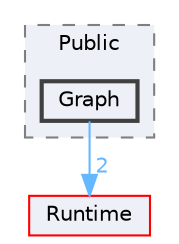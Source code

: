 digraph "Graph"
{
 // INTERACTIVE_SVG=YES
 // LATEX_PDF_SIZE
  bgcolor="transparent";
  edge [fontname=Helvetica,fontsize=10,labelfontname=Helvetica,labelfontsize=10];
  node [fontname=Helvetica,fontsize=10,shape=box,height=0.2,width=0.4];
  compound=true
  subgraph clusterdir_d648a13db9274bdc4841efe443a96b2c {
    graph [ bgcolor="#edf0f7", pencolor="grey50", label="Public", fontname=Helvetica,fontsize=10 style="filled,dashed", URL="dir_d648a13db9274bdc4841efe443a96b2c.html",tooltip=""]
  dir_18fc80d9bf7393781b2fa32817e7582f [label="Graph", fillcolor="#edf0f7", color="grey25", style="filled,bold", URL="dir_18fc80d9bf7393781b2fa32817e7582f.html",tooltip=""];
  }
  dir_7536b172fbd480bfd146a1b1acd6856b [label="Runtime", fillcolor="#edf0f7", color="red", style="filled", URL="dir_7536b172fbd480bfd146a1b1acd6856b.html",tooltip=""];
  dir_18fc80d9bf7393781b2fa32817e7582f->dir_7536b172fbd480bfd146a1b1acd6856b [headlabel="2", labeldistance=1.5 headhref="dir_000451_000984.html" href="dir_000451_000984.html" color="steelblue1" fontcolor="steelblue1"];
}
